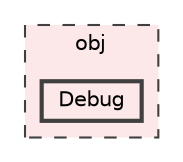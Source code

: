 digraph "obj/Debug"
{
 // LATEX_PDF_SIZE
  bgcolor="transparent";
  edge [fontname=Helvetica,fontsize=10,labelfontname=Helvetica,labelfontsize=10];
  node [fontname=Helvetica,fontsize=10,shape=box,height=0.2,width=0.4];
  compound=true
  subgraph clusterdir_43724e81dd40e09f32417973865cdd64 {
    graph [ bgcolor="#fce8e8", pencolor="grey25", label="obj", fontname=Helvetica,fontsize=10 style="filled,dashed", URL="dir_43724e81dd40e09f32417973865cdd64.html",tooltip=""]
  dir_a71c3b2ad23b9ff58220dd012d201987 [label="Debug", fillcolor="#fce8e8", color="grey25", style="filled,bold", URL="dir_a71c3b2ad23b9ff58220dd012d201987.html",tooltip=""];
  }
}
